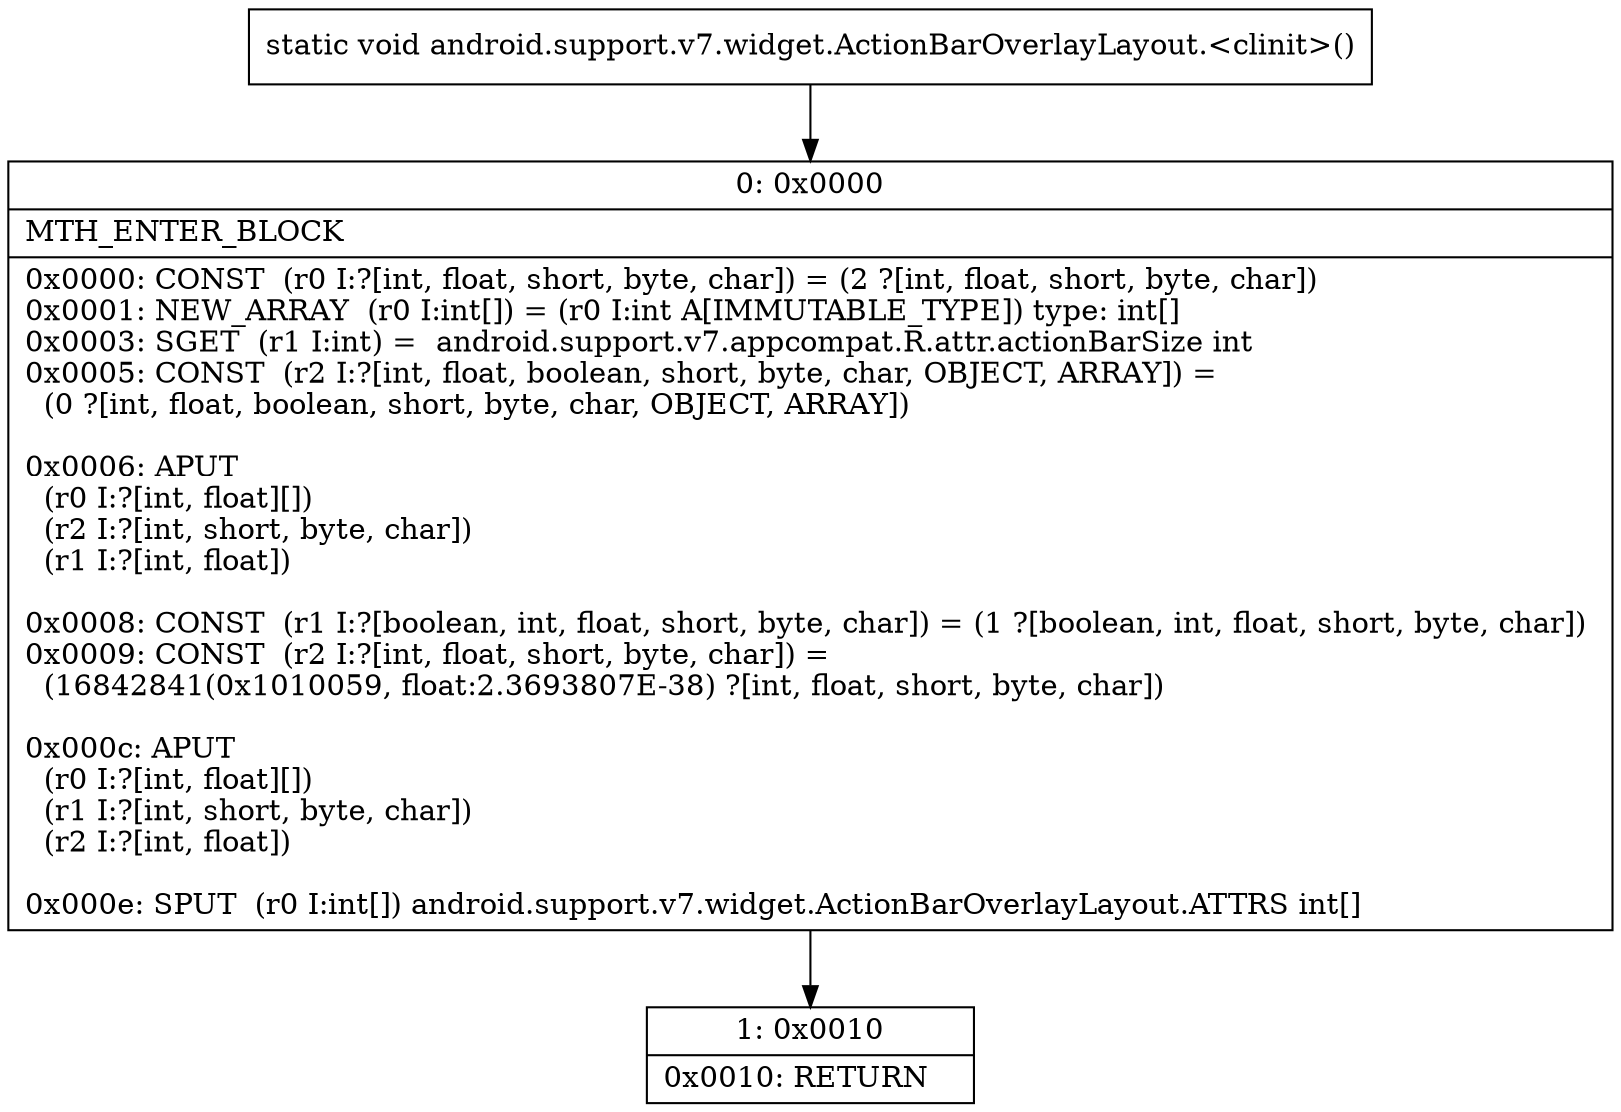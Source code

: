 digraph "CFG forandroid.support.v7.widget.ActionBarOverlayLayout.\<clinit\>()V" {
Node_0 [shape=record,label="{0\:\ 0x0000|MTH_ENTER_BLOCK\l|0x0000: CONST  (r0 I:?[int, float, short, byte, char]) = (2 ?[int, float, short, byte, char]) \l0x0001: NEW_ARRAY  (r0 I:int[]) = (r0 I:int A[IMMUTABLE_TYPE]) type: int[] \l0x0003: SGET  (r1 I:int) =  android.support.v7.appcompat.R.attr.actionBarSize int \l0x0005: CONST  (r2 I:?[int, float, boolean, short, byte, char, OBJECT, ARRAY]) = \l  (0 ?[int, float, boolean, short, byte, char, OBJECT, ARRAY])\l \l0x0006: APUT  \l  (r0 I:?[int, float][])\l  (r2 I:?[int, short, byte, char])\l  (r1 I:?[int, float])\l \l0x0008: CONST  (r1 I:?[boolean, int, float, short, byte, char]) = (1 ?[boolean, int, float, short, byte, char]) \l0x0009: CONST  (r2 I:?[int, float, short, byte, char]) = \l  (16842841(0x1010059, float:2.3693807E\-38) ?[int, float, short, byte, char])\l \l0x000c: APUT  \l  (r0 I:?[int, float][])\l  (r1 I:?[int, short, byte, char])\l  (r2 I:?[int, float])\l \l0x000e: SPUT  (r0 I:int[]) android.support.v7.widget.ActionBarOverlayLayout.ATTRS int[] \l}"];
Node_1 [shape=record,label="{1\:\ 0x0010|0x0010: RETURN   \l}"];
MethodNode[shape=record,label="{static void android.support.v7.widget.ActionBarOverlayLayout.\<clinit\>() }"];
MethodNode -> Node_0;
Node_0 -> Node_1;
}

